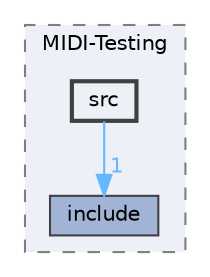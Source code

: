 digraph "C:/Users/Smon/source/MTAP-MIDI-Guitar-Converter/firmware/MIDI-Testing/src"
{
 // LATEX_PDF_SIZE
  bgcolor="transparent";
  edge [fontname=Helvetica,fontsize=10,labelfontname=Helvetica,labelfontsize=10];
  node [fontname=Helvetica,fontsize=10,shape=box,height=0.2,width=0.4];
  compound=true
  subgraph clusterdir_6bc3a76d1c909537939dc4ec93b93555 {
    graph [ bgcolor="#edf0f7", pencolor="grey50", label="MIDI-Testing", fontname=Helvetica,fontsize=10 style="filled,dashed", URL="dir_6bc3a76d1c909537939dc4ec93b93555.html",tooltip=""]
  dir_0feffc5574dd583f4515c7e6df01e22b [label="include", fillcolor="#a2b4d6", color="grey25", style="filled", URL="dir_0feffc5574dd583f4515c7e6df01e22b.html",tooltip=""];
  dir_9dc4a473ac47ae5b097149ad23e9cecf [label="src", fillcolor="#edf0f7", color="grey25", style="filled,bold", URL="dir_9dc4a473ac47ae5b097149ad23e9cecf.html",tooltip=""];
  }
  dir_9dc4a473ac47ae5b097149ad23e9cecf->dir_0feffc5574dd583f4515c7e6df01e22b [headlabel="1", labeldistance=1.5 headhref="dir_000008_000003.html" color="steelblue1" fontcolor="steelblue1"];
}

